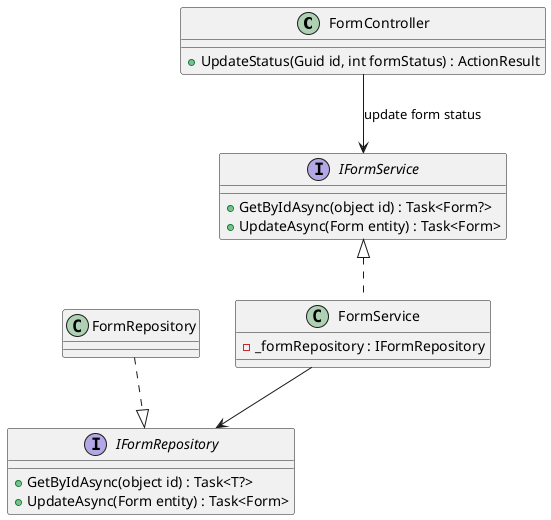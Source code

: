 @startuml

class FormController {
    +UpdateStatus(Guid id, int formStatus) : ActionResult
}

interface IFormService {
    +GetByIdAsync(object id) : Task<Form?>
    +UpdateAsync(Form entity) : Task<Form>
}

class FormService {
    -_formRepository : IFormRepository
}

interface IFormRepository {
    +GetByIdAsync(object id) : Task<T?>
    +UpdateAsync(Form entity) : Task<Form>
}

class FormRepository {
}

FormService .U.|> IFormService
FormRepository ..|> IFormRepository
FormController --> IFormService : "update form status"
FormService --> IFormRepository

@enduml